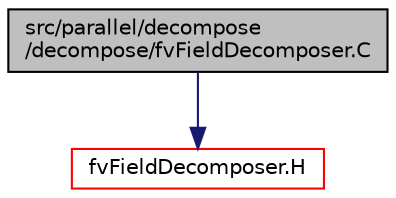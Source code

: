 digraph "src/parallel/decompose/decompose/fvFieldDecomposer.C"
{
  bgcolor="transparent";
  edge [fontname="Helvetica",fontsize="10",labelfontname="Helvetica",labelfontsize="10"];
  node [fontname="Helvetica",fontsize="10",shape=record];
  Node0 [label="src/parallel/decompose\l/decompose/fvFieldDecomposer.C",height=0.2,width=0.4,color="black", fillcolor="grey75", style="filled", fontcolor="black"];
  Node0 -> Node1 [color="midnightblue",fontsize="10",style="solid",fontname="Helvetica"];
  Node1 [label="fvFieldDecomposer.H",height=0.2,width=0.4,color="red",URL="$a13838.html"];
}
